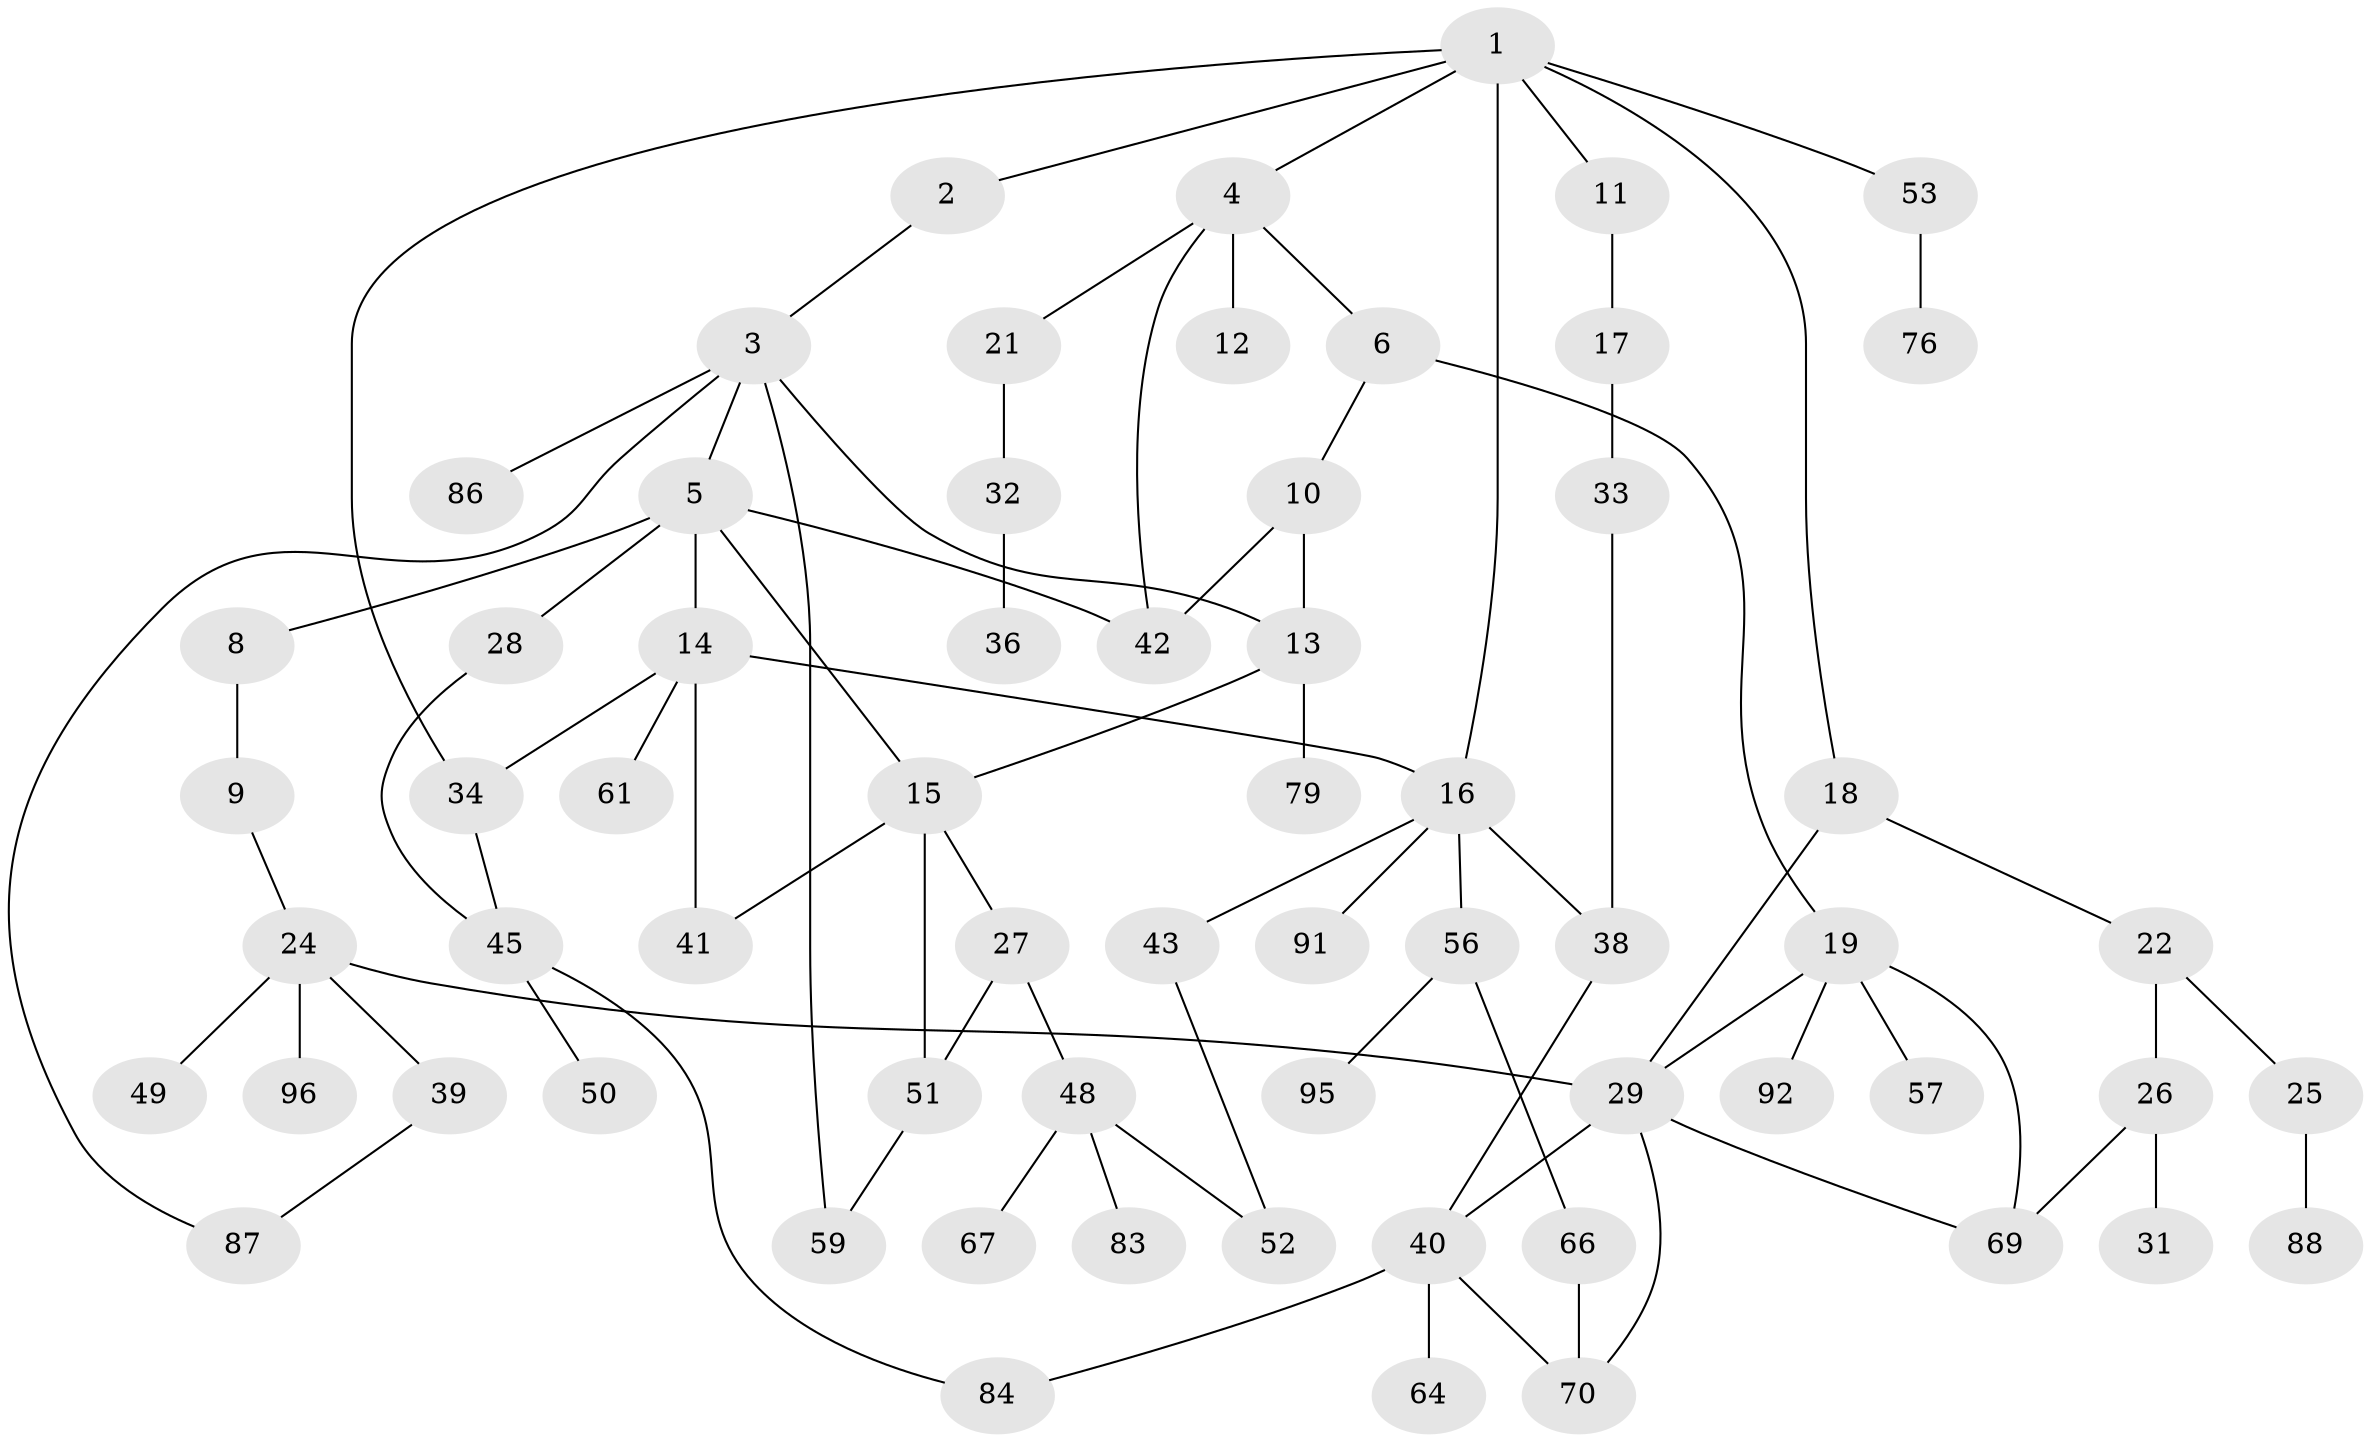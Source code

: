 // original degree distribution, {7: 0.01020408163265306, 2: 0.35714285714285715, 5: 0.05102040816326531, 4: 0.09183673469387756, 3: 0.20408163265306123, 6: 0.02040816326530612, 1: 0.2653061224489796}
// Generated by graph-tools (version 1.1) at 2025/10/02/27/25 16:10:53]
// undirected, 64 vertices, 84 edges
graph export_dot {
graph [start="1"]
  node [color=gray90,style=filled];
  1 [super="+89"];
  2;
  3 [super="+37"];
  4 [super="+58"];
  5 [super="+7"];
  6 [super="+73"];
  8;
  9;
  10 [super="+93"];
  11;
  12 [super="+55"];
  13 [super="+72"];
  14 [super="+90"];
  15 [super="+20"];
  16 [super="+30"];
  17;
  18 [super="+54"];
  19 [super="+35"];
  21;
  22 [super="+23"];
  24 [super="+78"];
  25 [super="+82"];
  26 [super="+60"];
  27 [super="+47"];
  28;
  29;
  31;
  32;
  33 [super="+74"];
  34;
  36;
  38;
  39 [super="+77"];
  40 [super="+62"];
  41;
  42 [super="+46"];
  43 [super="+44"];
  45 [super="+75"];
  48 [super="+65"];
  49;
  50;
  51 [super="+71"];
  52 [super="+98"];
  53;
  56 [super="+63"];
  57 [super="+80"];
  59 [super="+85"];
  61;
  64;
  66 [super="+68"];
  67;
  69 [super="+97"];
  70 [super="+94"];
  76 [super="+81"];
  79;
  83;
  84;
  86;
  87;
  88;
  91;
  92;
  95;
  96;
  1 -- 2;
  1 -- 4;
  1 -- 11;
  1 -- 16;
  1 -- 18;
  1 -- 53;
  1 -- 34;
  2 -- 3;
  3 -- 5;
  3 -- 59;
  3 -- 87;
  3 -- 13;
  3 -- 86;
  4 -- 6;
  4 -- 12;
  4 -- 21;
  4 -- 42;
  5 -- 14;
  5 -- 15;
  5 -- 42;
  5 -- 8;
  5 -- 28;
  6 -- 10;
  6 -- 19;
  8 -- 9;
  9 -- 24;
  10 -- 13;
  10 -- 42;
  11 -- 17;
  13 -- 79;
  13 -- 15;
  14 -- 34;
  14 -- 61;
  14 -- 41;
  14 -- 16;
  15 -- 51;
  15 -- 41;
  15 -- 27;
  16 -- 43;
  16 -- 56;
  16 -- 91;
  16 -- 38;
  17 -- 33;
  18 -- 22;
  18 -- 29;
  19 -- 57;
  19 -- 92;
  19 -- 69;
  19 -- 29;
  21 -- 32;
  22 -- 25;
  22 -- 26;
  24 -- 39;
  24 -- 49;
  24 -- 96;
  24 -- 29;
  25 -- 88;
  26 -- 31;
  26 -- 69;
  27 -- 51;
  27 -- 48;
  28 -- 45;
  29 -- 69;
  29 -- 70;
  29 -- 40;
  32 -- 36;
  33 -- 38;
  34 -- 45;
  38 -- 40;
  39 -- 87;
  40 -- 84;
  40 -- 64;
  40 -- 70;
  43 -- 52;
  45 -- 50;
  45 -- 84;
  48 -- 67;
  48 -- 83;
  48 -- 52;
  51 -- 59;
  53 -- 76;
  56 -- 95;
  56 -- 66;
  66 -- 70;
}
